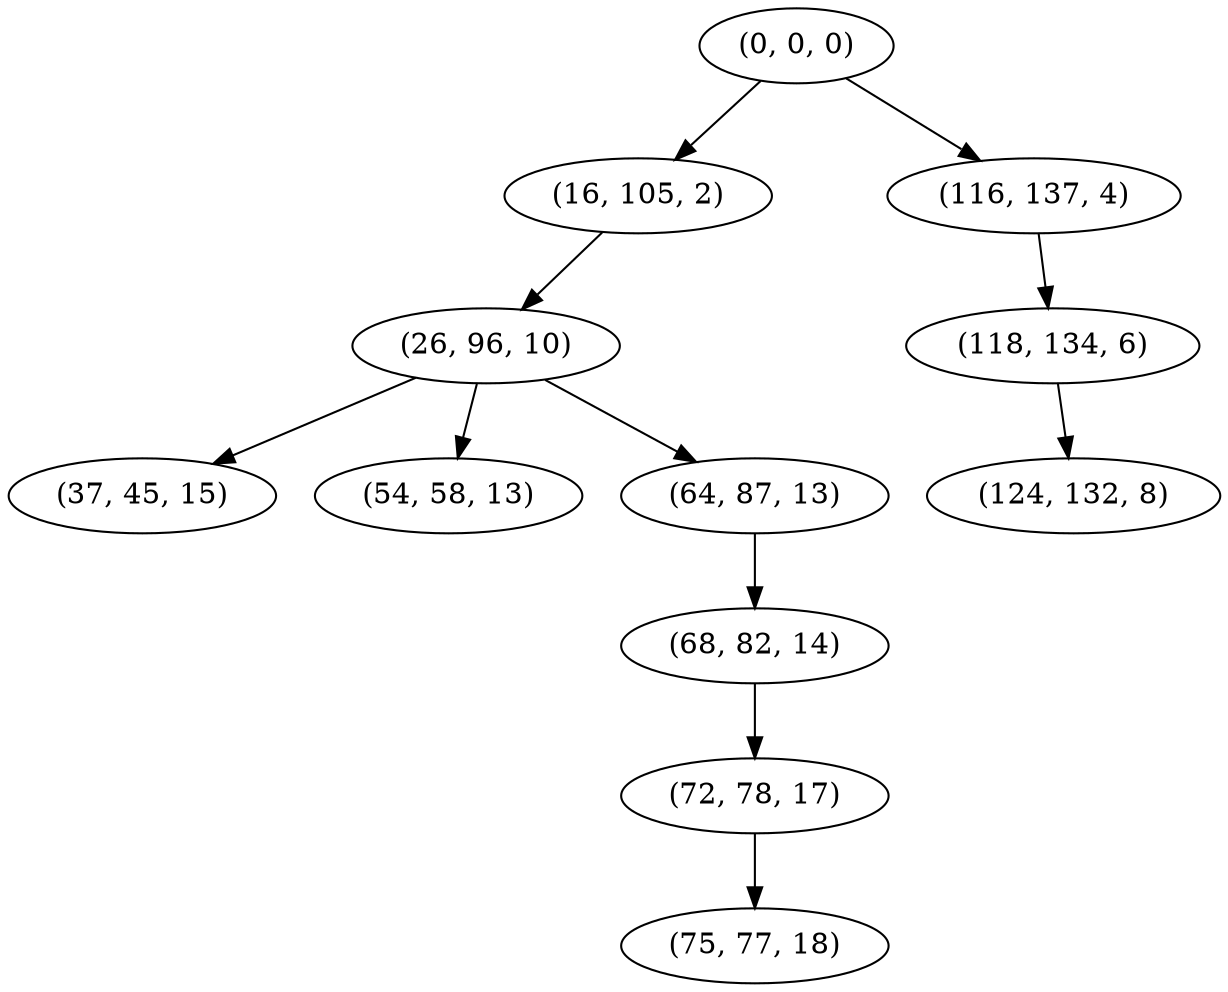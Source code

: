 digraph tree {
    "(0, 0, 0)";
    "(16, 105, 2)";
    "(26, 96, 10)";
    "(37, 45, 15)";
    "(54, 58, 13)";
    "(64, 87, 13)";
    "(68, 82, 14)";
    "(72, 78, 17)";
    "(75, 77, 18)";
    "(116, 137, 4)";
    "(118, 134, 6)";
    "(124, 132, 8)";
    "(0, 0, 0)" -> "(16, 105, 2)";
    "(0, 0, 0)" -> "(116, 137, 4)";
    "(16, 105, 2)" -> "(26, 96, 10)";
    "(26, 96, 10)" -> "(37, 45, 15)";
    "(26, 96, 10)" -> "(54, 58, 13)";
    "(26, 96, 10)" -> "(64, 87, 13)";
    "(64, 87, 13)" -> "(68, 82, 14)";
    "(68, 82, 14)" -> "(72, 78, 17)";
    "(72, 78, 17)" -> "(75, 77, 18)";
    "(116, 137, 4)" -> "(118, 134, 6)";
    "(118, 134, 6)" -> "(124, 132, 8)";
}
